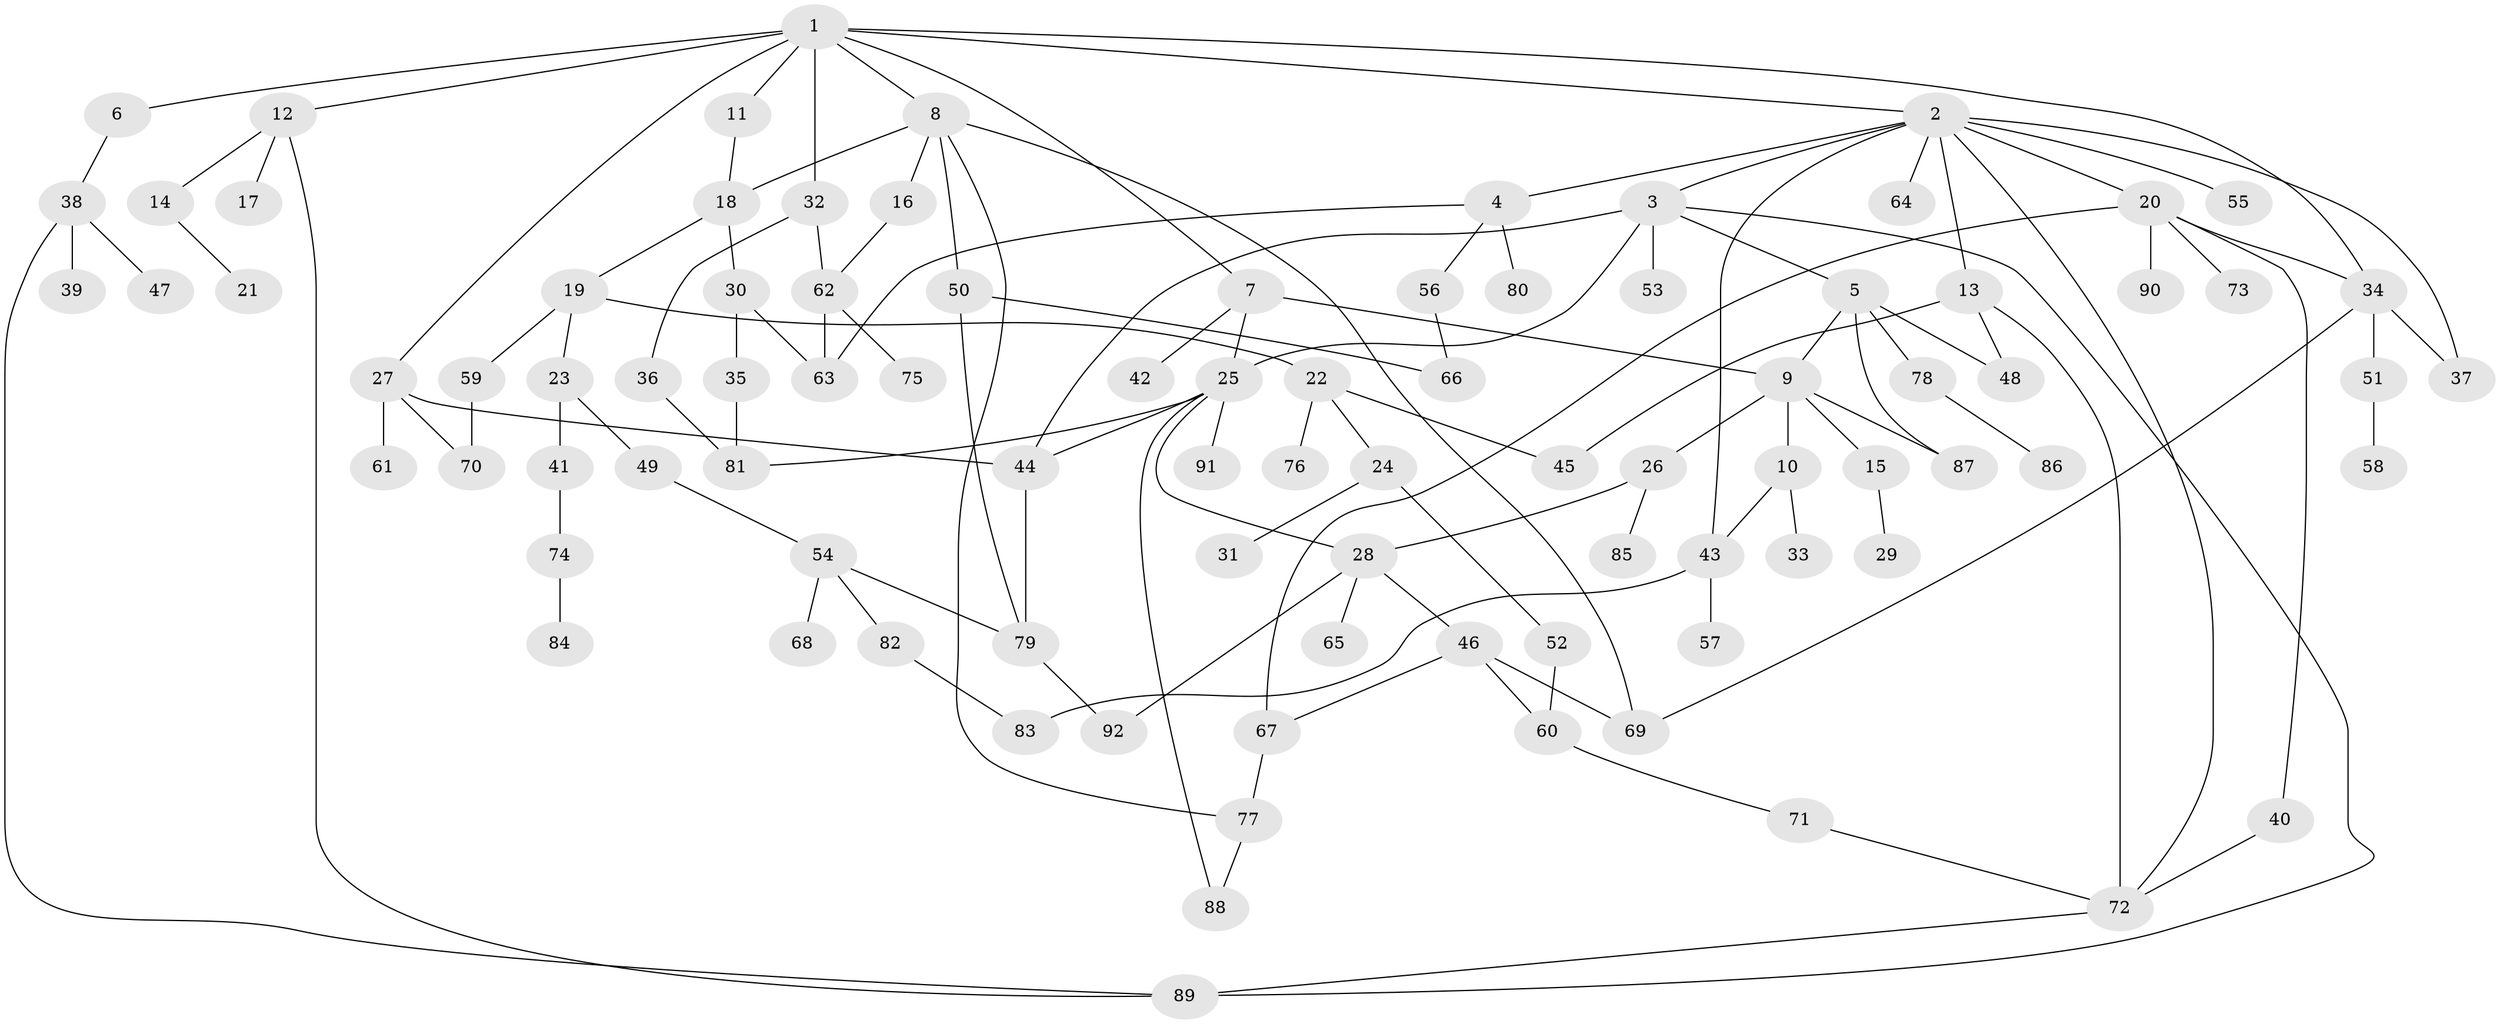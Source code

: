 // Generated by graph-tools (version 1.1) at 2025/13/03/09/25 04:13:16]
// undirected, 92 vertices, 126 edges
graph export_dot {
graph [start="1"]
  node [color=gray90,style=filled];
  1;
  2;
  3;
  4;
  5;
  6;
  7;
  8;
  9;
  10;
  11;
  12;
  13;
  14;
  15;
  16;
  17;
  18;
  19;
  20;
  21;
  22;
  23;
  24;
  25;
  26;
  27;
  28;
  29;
  30;
  31;
  32;
  33;
  34;
  35;
  36;
  37;
  38;
  39;
  40;
  41;
  42;
  43;
  44;
  45;
  46;
  47;
  48;
  49;
  50;
  51;
  52;
  53;
  54;
  55;
  56;
  57;
  58;
  59;
  60;
  61;
  62;
  63;
  64;
  65;
  66;
  67;
  68;
  69;
  70;
  71;
  72;
  73;
  74;
  75;
  76;
  77;
  78;
  79;
  80;
  81;
  82;
  83;
  84;
  85;
  86;
  87;
  88;
  89;
  90;
  91;
  92;
  1 -- 2;
  1 -- 6;
  1 -- 7;
  1 -- 8;
  1 -- 11;
  1 -- 12;
  1 -- 27;
  1 -- 32;
  1 -- 34;
  2 -- 3;
  2 -- 4;
  2 -- 13;
  2 -- 20;
  2 -- 37;
  2 -- 55;
  2 -- 64;
  2 -- 43;
  2 -- 72;
  3 -- 5;
  3 -- 25;
  3 -- 44;
  3 -- 53;
  3 -- 89;
  4 -- 56;
  4 -- 63;
  4 -- 80;
  5 -- 48;
  5 -- 78;
  5 -- 87;
  5 -- 9;
  6 -- 38;
  7 -- 9;
  7 -- 42;
  7 -- 25;
  8 -- 16;
  8 -- 18;
  8 -- 50;
  8 -- 69;
  8 -- 77;
  9 -- 10;
  9 -- 15;
  9 -- 26;
  9 -- 87;
  10 -- 33;
  10 -- 43;
  11 -- 18;
  12 -- 14;
  12 -- 17;
  12 -- 89;
  13 -- 72;
  13 -- 45;
  13 -- 48;
  14 -- 21;
  15 -- 29;
  16 -- 62;
  18 -- 19;
  18 -- 30;
  19 -- 22;
  19 -- 23;
  19 -- 59;
  20 -- 34;
  20 -- 40;
  20 -- 67;
  20 -- 73;
  20 -- 90;
  22 -- 24;
  22 -- 45;
  22 -- 76;
  23 -- 41;
  23 -- 49;
  24 -- 31;
  24 -- 52;
  25 -- 81;
  25 -- 88;
  25 -- 91;
  25 -- 44;
  25 -- 28;
  26 -- 28;
  26 -- 85;
  27 -- 61;
  27 -- 70;
  27 -- 44;
  28 -- 46;
  28 -- 65;
  28 -- 92;
  30 -- 35;
  30 -- 63;
  32 -- 36;
  32 -- 62;
  34 -- 51;
  34 -- 69;
  34 -- 37;
  35 -- 81;
  36 -- 81;
  38 -- 39;
  38 -- 47;
  38 -- 89;
  40 -- 72;
  41 -- 74;
  43 -- 57;
  43 -- 83;
  44 -- 79;
  46 -- 60;
  46 -- 67;
  46 -- 69;
  49 -- 54;
  50 -- 66;
  50 -- 79;
  51 -- 58;
  52 -- 60;
  54 -- 68;
  54 -- 79;
  54 -- 82;
  56 -- 66;
  59 -- 70;
  60 -- 71;
  62 -- 75;
  62 -- 63;
  67 -- 77;
  71 -- 72;
  72 -- 89;
  74 -- 84;
  77 -- 88;
  78 -- 86;
  79 -- 92;
  82 -- 83;
}
